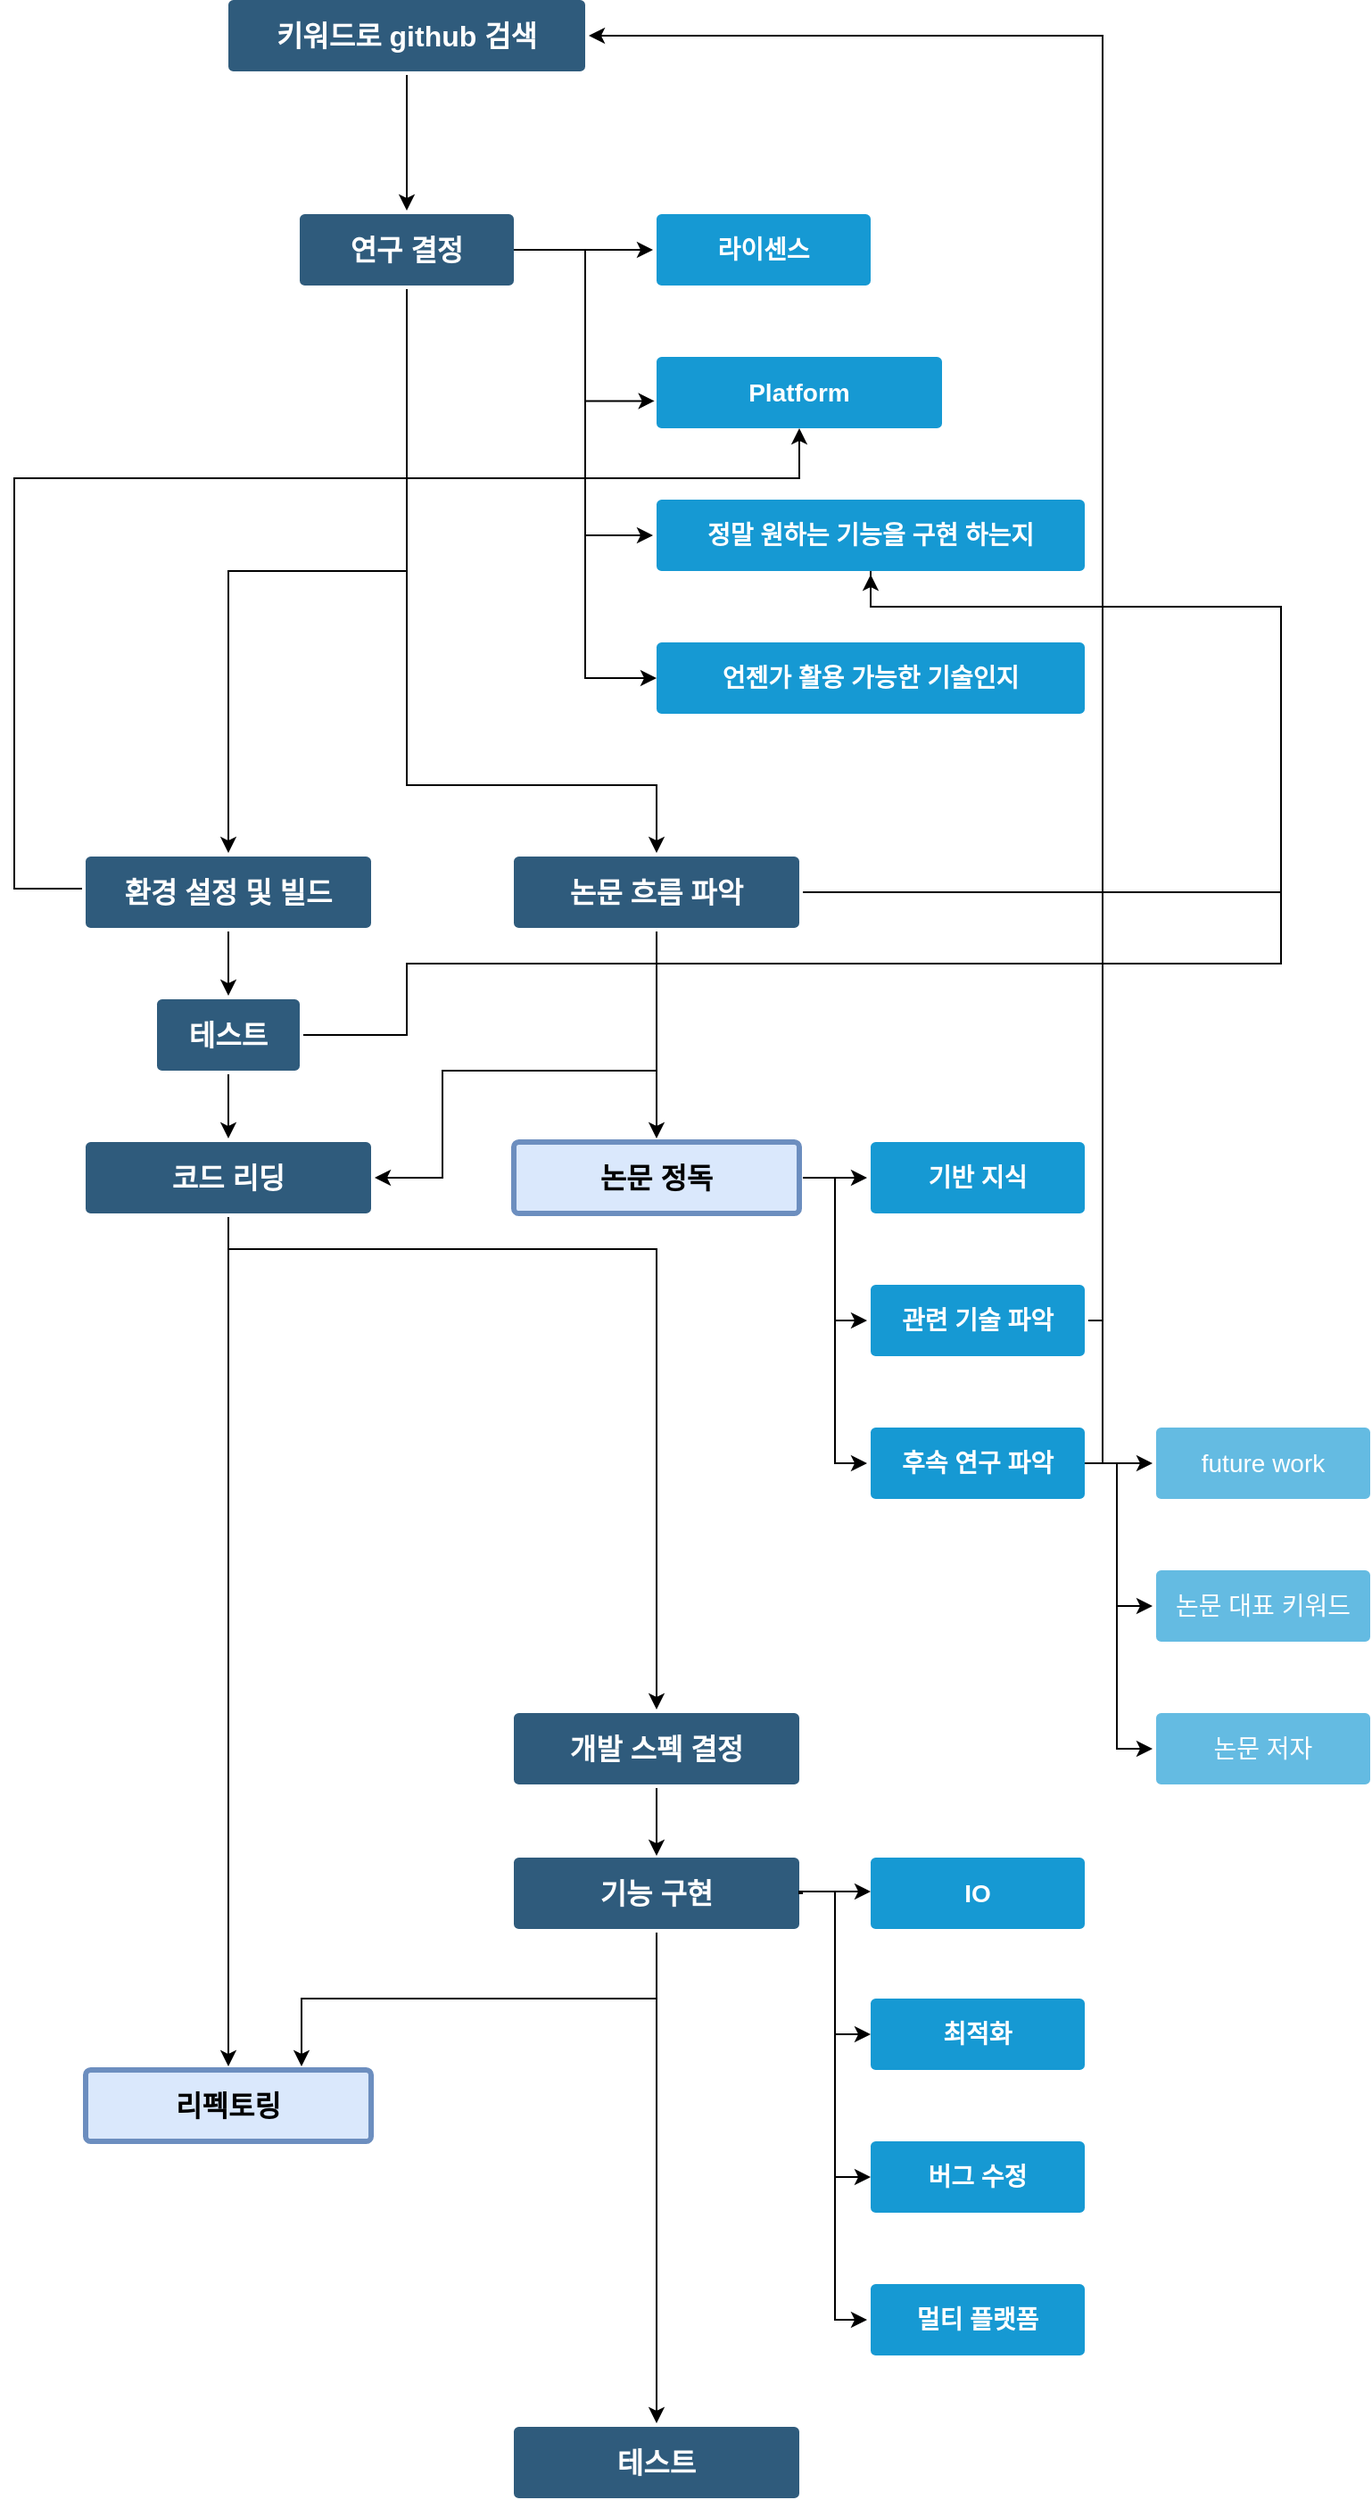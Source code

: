 <mxfile version="23.1.2" type="github">
  <diagram id="6a731a19-8d31-9384-78a2-239565b7b9f0" name="Page-1">
    <mxGraphModel dx="2440" dy="1292" grid="1" gridSize="10" guides="1" tooltips="1" connect="1" arrows="1" fold="1" page="1" pageScale="1" pageWidth="1169" pageHeight="827" background="none" math="0" shadow="0">
      <root>
        <mxCell id="0" />
        <mxCell id="1" parent="0" />
        <mxCell id="vm-wcpPuKyVr0mwxiMD0-1781" value="" style="edgeStyle=orthogonalEdgeStyle;rounded=0;orthogonalLoop=1;jettySize=auto;html=1;" edge="1" parent="1" source="1749" target="vm-wcpPuKyVr0mwxiMD0-1779">
          <mxGeometry relative="1" as="geometry">
            <Array as="points">
              <mxPoint x="500" y="270" />
              <mxPoint x="500" y="270" />
            </Array>
          </mxGeometry>
        </mxCell>
        <mxCell id="1749" value="키워드로 github 검색" style="rounded=1;whiteSpace=wrap;html=1;shadow=0;labelBackgroundColor=none;strokeColor=none;strokeWidth=3;fillColor=#2F5B7C;fontFamily=Helvetica;fontSize=16;fontColor=#FFFFFF;align=center;fontStyle=1;spacing=5;arcSize=7;perimeterSpacing=2;" parent="1" vertex="1">
          <mxGeometry x="400" y="160" width="200" height="40" as="geometry" />
        </mxCell>
        <mxCell id="1760" value="라이센스" style="rounded=1;whiteSpace=wrap;html=1;shadow=0;labelBackgroundColor=none;strokeColor=none;strokeWidth=3;fillColor=#1699d3;fontFamily=Helvetica;fontSize=14;fontColor=#FFFFFF;align=center;spacing=5;fontStyle=1;arcSize=7;perimeterSpacing=2;" parent="1" vertex="1">
          <mxGeometry x="640" y="280" width="120" height="40" as="geometry" />
        </mxCell>
        <mxCell id="1761" value="future work" style="rounded=1;whiteSpace=wrap;html=1;shadow=0;labelBackgroundColor=none;strokeColor=none;strokeWidth=3;fillColor=#64bbe2;fontFamily=Helvetica;fontSize=14;fontColor=#FFFFFF;align=center;spacing=5;arcSize=7;perimeterSpacing=2;" parent="1" vertex="1">
          <mxGeometry x="920" y="960" width="120" height="40" as="geometry" />
        </mxCell>
        <mxCell id="vm-wcpPuKyVr0mwxiMD0-1804" style="edgeStyle=orthogonalEdgeStyle;rounded=0;orthogonalLoop=1;jettySize=auto;html=1;exitX=1;exitY=0.5;exitDx=0;exitDy=0;entryX=0;entryY=0.5;entryDx=0;entryDy=0;" edge="1" parent="1" source="vm-wcpPuKyVr0mwxiMD0-1779" target="1760">
          <mxGeometry relative="1" as="geometry" />
        </mxCell>
        <mxCell id="vm-wcpPuKyVr0mwxiMD0-1812" style="edgeStyle=orthogonalEdgeStyle;rounded=0;orthogonalLoop=1;jettySize=auto;html=1;exitX=0.5;exitY=1;exitDx=0;exitDy=0;entryX=0.5;entryY=0;entryDx=0;entryDy=0;" edge="1" parent="1" source="vm-wcpPuKyVr0mwxiMD0-1779" target="vm-wcpPuKyVr0mwxiMD0-1792">
          <mxGeometry relative="1" as="geometry" />
        </mxCell>
        <mxCell id="vm-wcpPuKyVr0mwxiMD0-1779" value="연구 결정" style="rounded=1;whiteSpace=wrap;html=1;shadow=0;labelBackgroundColor=none;strokeColor=none;strokeWidth=3;fillColor=#2F5B7C;fontFamily=Helvetica;fontSize=16;fontColor=#FFFFFF;align=center;fontStyle=1;spacing=5;arcSize=7;perimeterSpacing=2;" vertex="1" parent="1">
          <mxGeometry x="440" y="280" width="120" height="40" as="geometry" />
        </mxCell>
        <mxCell id="vm-wcpPuKyVr0mwxiMD0-1782" value="Platform" style="rounded=1;whiteSpace=wrap;html=1;shadow=0;labelBackgroundColor=none;strokeColor=none;strokeWidth=3;fillColor=#1699d3;fontFamily=Helvetica;fontSize=14;fontColor=#FFFFFF;align=center;spacing=5;fontStyle=1;arcSize=7;perimeterSpacing=2;" vertex="1" parent="1">
          <mxGeometry x="640" y="360" width="160" height="40" as="geometry" />
        </mxCell>
        <mxCell id="vm-wcpPuKyVr0mwxiMD0-1783" value="정말 원하는 기능을 구현 하는지" style="rounded=1;whiteSpace=wrap;html=1;shadow=0;labelBackgroundColor=none;strokeColor=none;strokeWidth=3;fillColor=#1699d3;fontFamily=Helvetica;fontSize=14;fontColor=#FFFFFF;align=center;spacing=5;fontStyle=1;arcSize=7;perimeterSpacing=2;" vertex="1" parent="1">
          <mxGeometry x="640" y="440" width="240" height="40" as="geometry" />
        </mxCell>
        <mxCell id="vm-wcpPuKyVr0mwxiMD0-1785" value="언젠가 활용 가능한 기술인지" style="rounded=1;whiteSpace=wrap;html=1;shadow=0;labelBackgroundColor=none;strokeColor=none;strokeWidth=3;fillColor=#1699d3;fontFamily=Helvetica;fontSize=14;fontColor=#FFFFFF;align=center;spacing=5;fontStyle=1;arcSize=7;perimeterSpacing=2;" vertex="1" parent="1">
          <mxGeometry x="640" y="520" width="240" height="40" as="geometry" />
        </mxCell>
        <mxCell id="vm-wcpPuKyVr0mwxiMD0-1824" style="edgeStyle=orthogonalEdgeStyle;rounded=0;orthogonalLoop=1;jettySize=auto;html=1;exitX=1;exitY=0.5;exitDx=0;exitDy=0;entryX=0;entryY=0.5;entryDx=0;entryDy=0;" edge="1" parent="1" source="vm-wcpPuKyVr0mwxiMD0-1786" target="vm-wcpPuKyVr0mwxiMD0-1787">
          <mxGeometry relative="1" as="geometry" />
        </mxCell>
        <mxCell id="vm-wcpPuKyVr0mwxiMD0-1786" value="논문 정독" style="rounded=1;whiteSpace=wrap;html=1;shadow=0;labelBackgroundColor=none;strokeColor=#6c8ebf;strokeWidth=3;fillColor=#dae8fc;fontFamily=Helvetica;fontSize=16;align=center;fontStyle=1;spacing=5;arcSize=7;perimeterSpacing=2;" vertex="1" parent="1">
          <mxGeometry x="560" y="800" width="160" height="40" as="geometry" />
        </mxCell>
        <mxCell id="vm-wcpPuKyVr0mwxiMD0-1787" value="기반 지식" style="rounded=1;whiteSpace=wrap;html=1;shadow=0;labelBackgroundColor=none;strokeColor=none;strokeWidth=3;fillColor=#1699d3;fontFamily=Helvetica;fontSize=14;fontColor=#FFFFFF;align=center;spacing=5;fontStyle=1;arcSize=7;perimeterSpacing=2;" vertex="1" parent="1">
          <mxGeometry x="760" y="800" width="120" height="40" as="geometry" />
        </mxCell>
        <mxCell id="vm-wcpPuKyVr0mwxiMD0-1788" value="관련 기술 파악" style="rounded=1;whiteSpace=wrap;html=1;shadow=0;labelBackgroundColor=none;strokeColor=none;strokeWidth=3;fillColor=#1699d3;fontFamily=Helvetica;fontSize=14;fontColor=#FFFFFF;align=center;spacing=5;fontStyle=1;arcSize=7;perimeterSpacing=2;" vertex="1" parent="1">
          <mxGeometry x="760" y="880" width="120" height="40" as="geometry" />
        </mxCell>
        <mxCell id="vm-wcpPuKyVr0mwxiMD0-1841" style="edgeStyle=orthogonalEdgeStyle;rounded=0;orthogonalLoop=1;jettySize=auto;html=1;exitX=1;exitY=0.5;exitDx=0;exitDy=0;entryX=1;entryY=0.5;entryDx=0;entryDy=0;" edge="1" parent="1" source="vm-wcpPuKyVr0mwxiMD0-1789" target="1749">
          <mxGeometry relative="1" as="geometry">
            <mxPoint x="970" y="170" as="targetPoint" />
            <Array as="points">
              <mxPoint x="890" y="980" />
              <mxPoint x="890" y="180" />
            </Array>
          </mxGeometry>
        </mxCell>
        <mxCell id="vm-wcpPuKyVr0mwxiMD0-1789" value="후속 연구 파악" style="rounded=1;whiteSpace=wrap;html=1;shadow=0;labelBackgroundColor=none;strokeColor=none;strokeWidth=3;fillColor=#1699d3;fontFamily=Helvetica;fontSize=14;fontColor=#FFFFFF;align=center;spacing=5;fontStyle=1;arcSize=7;perimeterSpacing=2;" vertex="1" parent="1">
          <mxGeometry x="760" y="960" width="120" height="40" as="geometry" />
        </mxCell>
        <mxCell id="vm-wcpPuKyVr0mwxiMD0-1790" value="논문 대표 키워드" style="rounded=1;whiteSpace=wrap;html=1;shadow=0;labelBackgroundColor=none;strokeColor=none;strokeWidth=3;fillColor=#64bbe2;fontFamily=Helvetica;fontSize=14;fontColor=#FFFFFF;align=center;spacing=5;arcSize=7;perimeterSpacing=2;" vertex="1" parent="1">
          <mxGeometry x="920" y="1040" width="120" height="40" as="geometry" />
        </mxCell>
        <mxCell id="vm-wcpPuKyVr0mwxiMD0-1791" value="논문 저자" style="rounded=1;whiteSpace=wrap;html=1;shadow=0;labelBackgroundColor=none;strokeColor=none;strokeWidth=3;fillColor=#64bbe2;fontFamily=Helvetica;fontSize=14;fontColor=#FFFFFF;align=center;spacing=5;arcSize=7;perimeterSpacing=2;" vertex="1" parent="1">
          <mxGeometry x="920" y="1120" width="120" height="40" as="geometry" />
        </mxCell>
        <mxCell id="vm-wcpPuKyVr0mwxiMD0-1815" style="edgeStyle=orthogonalEdgeStyle;rounded=0;orthogonalLoop=1;jettySize=auto;html=1;exitX=0;exitY=0.5;exitDx=0;exitDy=0;entryX=0.5;entryY=1;entryDx=0;entryDy=0;" edge="1" parent="1">
          <mxGeometry relative="1" as="geometry">
            <mxPoint x="720" y="400" as="targetPoint" />
            <mxPoint x="318" y="658" as="sourcePoint" />
            <Array as="points">
              <mxPoint x="280" y="658" />
              <mxPoint x="280" y="428" />
              <mxPoint x="720" y="428" />
            </Array>
          </mxGeometry>
        </mxCell>
        <mxCell id="vm-wcpPuKyVr0mwxiMD0-1817" style="edgeStyle=orthogonalEdgeStyle;rounded=0;orthogonalLoop=1;jettySize=auto;html=1;exitX=0.5;exitY=1;exitDx=0;exitDy=0;entryX=0.5;entryY=0;entryDx=0;entryDy=0;" edge="1" parent="1" source="vm-wcpPuKyVr0mwxiMD0-1792" target="vm-wcpPuKyVr0mwxiMD0-1793">
          <mxGeometry relative="1" as="geometry" />
        </mxCell>
        <mxCell id="vm-wcpPuKyVr0mwxiMD0-1792" value="환경 설정 및 빌드" style="rounded=1;whiteSpace=wrap;html=1;shadow=0;labelBackgroundColor=none;strokeColor=none;strokeWidth=3;fillColor=#2F5B7C;fontFamily=Helvetica;fontSize=16;fontColor=#FFFFFF;align=center;fontStyle=1;spacing=5;arcSize=7;perimeterSpacing=2;" vertex="1" parent="1">
          <mxGeometry x="320" y="640" width="160" height="40" as="geometry" />
        </mxCell>
        <mxCell id="vm-wcpPuKyVr0mwxiMD0-1818" style="edgeStyle=orthogonalEdgeStyle;rounded=0;orthogonalLoop=1;jettySize=auto;html=1;exitX=0.5;exitY=1;exitDx=0;exitDy=0;" edge="1" parent="1" source="vm-wcpPuKyVr0mwxiMD0-1793" target="vm-wcpPuKyVr0mwxiMD0-1794">
          <mxGeometry relative="1" as="geometry" />
        </mxCell>
        <mxCell id="vm-wcpPuKyVr0mwxiMD0-1820" style="edgeStyle=orthogonalEdgeStyle;rounded=0;orthogonalLoop=1;jettySize=auto;html=1;exitX=1;exitY=0.5;exitDx=0;exitDy=0;endArrow=none;endFill=0;" edge="1" parent="1" source="vm-wcpPuKyVr0mwxiMD0-1793">
          <mxGeometry relative="1" as="geometry">
            <mxPoint x="760" y="480" as="targetPoint" />
            <Array as="points">
              <mxPoint x="500" y="740" />
              <mxPoint x="500" y="700" />
              <mxPoint x="990" y="700" />
              <mxPoint x="990" y="500" />
              <mxPoint x="760" y="500" />
            </Array>
          </mxGeometry>
        </mxCell>
        <mxCell id="vm-wcpPuKyVr0mwxiMD0-1793" value="테스트" style="rounded=1;whiteSpace=wrap;html=1;shadow=0;labelBackgroundColor=none;strokeColor=none;strokeWidth=3;fillColor=#2F5B7C;fontFamily=Helvetica;fontSize=16;fontColor=#FFFFFF;align=center;fontStyle=1;spacing=5;arcSize=7;perimeterSpacing=2;" vertex="1" parent="1">
          <mxGeometry x="360" y="720" width="80" height="40" as="geometry" />
        </mxCell>
        <mxCell id="vm-wcpPuKyVr0mwxiMD0-1819" style="edgeStyle=orthogonalEdgeStyle;rounded=0;orthogonalLoop=1;jettySize=auto;html=1;exitX=0.5;exitY=1;exitDx=0;exitDy=0;entryX=0.5;entryY=0;entryDx=0;entryDy=0;" edge="1" parent="1" source="vm-wcpPuKyVr0mwxiMD0-1794" target="vm-wcpPuKyVr0mwxiMD0-1795">
          <mxGeometry relative="1" as="geometry" />
        </mxCell>
        <mxCell id="vm-wcpPuKyVr0mwxiMD0-1831" style="edgeStyle=orthogonalEdgeStyle;rounded=0;orthogonalLoop=1;jettySize=auto;html=1;exitX=0.5;exitY=1;exitDx=0;exitDy=0;entryX=0.5;entryY=0;entryDx=0;entryDy=0;" edge="1" parent="1" source="vm-wcpPuKyVr0mwxiMD0-1794" target="vm-wcpPuKyVr0mwxiMD0-1796">
          <mxGeometry relative="1" as="geometry">
            <Array as="points">
              <mxPoint x="400" y="860" />
              <mxPoint x="640" y="860" />
            </Array>
          </mxGeometry>
        </mxCell>
        <mxCell id="vm-wcpPuKyVr0mwxiMD0-1794" value="코드 리딩" style="rounded=1;whiteSpace=wrap;html=1;shadow=0;labelBackgroundColor=none;strokeColor=none;strokeWidth=3;fillColor=#2F5B7C;fontFamily=Helvetica;fontSize=16;fontColor=#FFFFFF;align=center;fontStyle=1;spacing=5;arcSize=7;perimeterSpacing=2;" vertex="1" parent="1">
          <mxGeometry x="320" y="800" width="160" height="40" as="geometry" />
        </mxCell>
        <mxCell id="vm-wcpPuKyVr0mwxiMD0-1795" value="리펙토링" style="rounded=1;whiteSpace=wrap;html=1;shadow=0;labelBackgroundColor=none;strokeColor=#6c8ebf;strokeWidth=3;fillColor=#dae8fc;fontFamily=Helvetica;fontSize=16;align=center;fontStyle=1;spacing=5;arcSize=7;perimeterSpacing=2;" vertex="1" parent="1">
          <mxGeometry x="320" y="1320" width="160" height="40" as="geometry" />
        </mxCell>
        <mxCell id="vm-wcpPuKyVr0mwxiMD0-1833" style="edgeStyle=orthogonalEdgeStyle;rounded=0;orthogonalLoop=1;jettySize=auto;html=1;exitX=0.5;exitY=1;exitDx=0;exitDy=0;" edge="1" parent="1" source="vm-wcpPuKyVr0mwxiMD0-1796">
          <mxGeometry relative="1" as="geometry">
            <mxPoint x="640" y="1200" as="targetPoint" />
          </mxGeometry>
        </mxCell>
        <mxCell id="vm-wcpPuKyVr0mwxiMD0-1796" value="개발 스펙 결정" style="rounded=1;whiteSpace=wrap;html=1;shadow=0;labelBackgroundColor=none;strokeColor=none;strokeWidth=3;fillColor=#2F5B7C;fontFamily=Helvetica;fontSize=16;fontColor=#FFFFFF;align=center;fontStyle=1;spacing=5;arcSize=7;perimeterSpacing=2;" vertex="1" parent="1">
          <mxGeometry x="560" y="1120" width="160" height="40" as="geometry" />
        </mxCell>
        <mxCell id="vm-wcpPuKyVr0mwxiMD0-1834" style="edgeStyle=orthogonalEdgeStyle;rounded=0;orthogonalLoop=1;jettySize=auto;html=1;exitX=0.5;exitY=1;exitDx=0;exitDy=0;" edge="1" parent="1" source="vm-wcpPuKyVr0mwxiMD0-1797" target="vm-wcpPuKyVr0mwxiMD0-1802">
          <mxGeometry relative="1" as="geometry" />
        </mxCell>
        <mxCell id="vm-wcpPuKyVr0mwxiMD0-1845" style="edgeStyle=orthogonalEdgeStyle;rounded=0;orthogonalLoop=1;jettySize=auto;html=1;exitX=0.5;exitY=1;exitDx=0;exitDy=0;entryX=0.75;entryY=0;entryDx=0;entryDy=0;" edge="1" parent="1" source="vm-wcpPuKyVr0mwxiMD0-1797" target="vm-wcpPuKyVr0mwxiMD0-1795">
          <mxGeometry relative="1" as="geometry">
            <Array as="points">
              <mxPoint x="640" y="1280" />
              <mxPoint x="441" y="1280" />
            </Array>
          </mxGeometry>
        </mxCell>
        <mxCell id="vm-wcpPuKyVr0mwxiMD0-1797" value="기능 구현" style="rounded=1;whiteSpace=wrap;html=1;shadow=0;labelBackgroundColor=none;strokeColor=none;strokeWidth=3;fillColor=#2F5B7C;fontFamily=Helvetica;fontSize=16;fontColor=#FFFFFF;align=center;fontStyle=1;spacing=5;arcSize=7;perimeterSpacing=2;" vertex="1" parent="1">
          <mxGeometry x="560" y="1201" width="160" height="40" as="geometry" />
        </mxCell>
        <mxCell id="vm-wcpPuKyVr0mwxiMD0-1798" value="IO" style="rounded=1;whiteSpace=wrap;html=1;shadow=0;labelBackgroundColor=none;strokeColor=none;strokeWidth=3;fillColor=#1699d3;fontFamily=Helvetica;fontSize=14;fontColor=#FFFFFF;align=center;spacing=5;fontStyle=1;arcSize=7;perimeterSpacing=2;" vertex="1" parent="1">
          <mxGeometry x="760" y="1201" width="120" height="40" as="geometry" />
        </mxCell>
        <mxCell id="vm-wcpPuKyVr0mwxiMD0-1799" value="최적화" style="rounded=1;whiteSpace=wrap;html=1;shadow=0;labelBackgroundColor=none;strokeColor=none;strokeWidth=3;fillColor=#1699d3;fontFamily=Helvetica;fontSize=14;fontColor=#FFFFFF;align=center;spacing=5;fontStyle=1;arcSize=7;perimeterSpacing=2;" vertex="1" parent="1">
          <mxGeometry x="760" y="1280" width="120" height="40" as="geometry" />
        </mxCell>
        <mxCell id="vm-wcpPuKyVr0mwxiMD0-1800" value="버그 수정" style="rounded=1;whiteSpace=wrap;html=1;shadow=0;labelBackgroundColor=none;strokeColor=none;strokeWidth=3;fillColor=#1699d3;fontFamily=Helvetica;fontSize=14;fontColor=#FFFFFF;align=center;spacing=5;fontStyle=1;arcSize=7;perimeterSpacing=2;" vertex="1" parent="1">
          <mxGeometry x="760" y="1360" width="120" height="40" as="geometry" />
        </mxCell>
        <mxCell id="vm-wcpPuKyVr0mwxiMD0-1801" value="멀티 플랫폼" style="rounded=1;whiteSpace=wrap;html=1;shadow=0;labelBackgroundColor=none;strokeColor=none;strokeWidth=3;fillColor=#1699d3;fontFamily=Helvetica;fontSize=14;fontColor=#FFFFFF;align=center;spacing=5;fontStyle=1;arcSize=7;perimeterSpacing=2;" vertex="1" parent="1">
          <mxGeometry x="760" y="1440" width="120" height="40" as="geometry" />
        </mxCell>
        <mxCell id="vm-wcpPuKyVr0mwxiMD0-1802" value="테스트" style="rounded=1;whiteSpace=wrap;html=1;shadow=0;labelBackgroundColor=none;strokeColor=none;strokeWidth=3;fillColor=#2F5B7C;fontFamily=Helvetica;fontSize=16;fontColor=#FFFFFF;align=center;fontStyle=1;spacing=5;arcSize=7;perimeterSpacing=2;" vertex="1" parent="1">
          <mxGeometry x="560" y="1520" width="160" height="40" as="geometry" />
        </mxCell>
        <mxCell id="vm-wcpPuKyVr0mwxiMD0-1806" style="edgeStyle=orthogonalEdgeStyle;rounded=0;orthogonalLoop=1;jettySize=auto;html=1;exitX=1;exitY=0.5;exitDx=0;exitDy=0;entryX=0.005;entryY=0.607;entryDx=0;entryDy=0;entryPerimeter=0;" edge="1" parent="1" source="vm-wcpPuKyVr0mwxiMD0-1779" target="vm-wcpPuKyVr0mwxiMD0-1782">
          <mxGeometry relative="1" as="geometry">
            <Array as="points">
              <mxPoint x="600" y="300" />
              <mxPoint x="600" y="385" />
            </Array>
          </mxGeometry>
        </mxCell>
        <mxCell id="vm-wcpPuKyVr0mwxiMD0-1814" style="edgeStyle=orthogonalEdgeStyle;rounded=0;orthogonalLoop=1;jettySize=auto;html=1;exitX=1;exitY=0.5;exitDx=0;exitDy=0;entryX=0.5;entryY=1;entryDx=0;entryDy=0;" edge="1" parent="1" source="vm-wcpPuKyVr0mwxiMD0-1808" target="vm-wcpPuKyVr0mwxiMD0-1783">
          <mxGeometry relative="1" as="geometry">
            <mxPoint x="970" y="660" as="targetPoint" />
            <Array as="points">
              <mxPoint x="990" y="660" />
              <mxPoint x="990" y="500" />
              <mxPoint x="760" y="500" />
            </Array>
          </mxGeometry>
        </mxCell>
        <mxCell id="vm-wcpPuKyVr0mwxiMD0-1823" style="edgeStyle=orthogonalEdgeStyle;rounded=0;orthogonalLoop=1;jettySize=auto;html=1;exitX=0.5;exitY=1;exitDx=0;exitDy=0;entryX=0.5;entryY=0;entryDx=0;entryDy=0;" edge="1" parent="1" source="vm-wcpPuKyVr0mwxiMD0-1808" target="vm-wcpPuKyVr0mwxiMD0-1786">
          <mxGeometry relative="1" as="geometry" />
        </mxCell>
        <mxCell id="vm-wcpPuKyVr0mwxiMD0-1832" style="edgeStyle=orthogonalEdgeStyle;rounded=0;orthogonalLoop=1;jettySize=auto;html=1;exitX=0.5;exitY=1;exitDx=0;exitDy=0;entryX=1;entryY=0.5;entryDx=0;entryDy=0;" edge="1" parent="1" source="vm-wcpPuKyVr0mwxiMD0-1808" target="vm-wcpPuKyVr0mwxiMD0-1794">
          <mxGeometry relative="1" as="geometry">
            <Array as="points">
              <mxPoint x="640" y="760" />
              <mxPoint x="520" y="760" />
              <mxPoint x="520" y="820" />
            </Array>
          </mxGeometry>
        </mxCell>
        <mxCell id="vm-wcpPuKyVr0mwxiMD0-1808" value="논문 흐름 파악" style="rounded=1;whiteSpace=wrap;html=1;shadow=0;labelBackgroundColor=none;strokeColor=none;strokeWidth=3;fillColor=#2F5B7C;fontFamily=Helvetica;fontSize=16;fontColor=#FFFFFF;align=center;fontStyle=1;spacing=5;arcSize=7;perimeterSpacing=2;" vertex="1" parent="1">
          <mxGeometry x="560" y="640" width="160" height="40" as="geometry" />
        </mxCell>
        <mxCell id="vm-wcpPuKyVr0mwxiMD0-1810" style="edgeStyle=orthogonalEdgeStyle;rounded=0;orthogonalLoop=1;jettySize=auto;html=1;exitX=1;exitY=0.5;exitDx=0;exitDy=0;entryX=0;entryY=0.5;entryDx=0;entryDy=0;" edge="1" parent="1" source="vm-wcpPuKyVr0mwxiMD0-1779" target="vm-wcpPuKyVr0mwxiMD0-1783">
          <mxGeometry relative="1" as="geometry">
            <mxPoint x="572" y="310" as="sourcePoint" />
            <mxPoint x="649" y="395" as="targetPoint" />
            <Array as="points">
              <mxPoint x="600" y="300" />
              <mxPoint x="600" y="460" />
            </Array>
          </mxGeometry>
        </mxCell>
        <mxCell id="vm-wcpPuKyVr0mwxiMD0-1811" style="edgeStyle=orthogonalEdgeStyle;rounded=0;orthogonalLoop=1;jettySize=auto;html=1;entryX=0;entryY=0.5;entryDx=0;entryDy=0;" edge="1" parent="1">
          <mxGeometry relative="1" as="geometry">
            <mxPoint x="560" y="300" as="sourcePoint" />
            <mxPoint x="640" y="540" as="targetPoint" />
            <Array as="points">
              <mxPoint x="600" y="300" />
              <mxPoint x="600" y="540" />
            </Array>
          </mxGeometry>
        </mxCell>
        <mxCell id="vm-wcpPuKyVr0mwxiMD0-1813" style="edgeStyle=orthogonalEdgeStyle;rounded=0;orthogonalLoop=1;jettySize=auto;html=1;entryX=0.5;entryY=0;entryDx=0;entryDy=0;exitX=0.5;exitY=1;exitDx=0;exitDy=0;" edge="1" parent="1" source="vm-wcpPuKyVr0mwxiMD0-1779" target="vm-wcpPuKyVr0mwxiMD0-1808">
          <mxGeometry relative="1" as="geometry">
            <mxPoint x="510" y="330" as="sourcePoint" />
            <mxPoint x="410" y="648" as="targetPoint" />
            <Array as="points">
              <mxPoint x="500" y="600" />
              <mxPoint x="640" y="600" />
            </Array>
          </mxGeometry>
        </mxCell>
        <mxCell id="vm-wcpPuKyVr0mwxiMD0-1825" style="edgeStyle=orthogonalEdgeStyle;rounded=0;orthogonalLoop=1;jettySize=auto;html=1;exitX=1;exitY=0.5;exitDx=0;exitDy=0;entryX=0;entryY=0.5;entryDx=0;entryDy=0;" edge="1" parent="1" source="vm-wcpPuKyVr0mwxiMD0-1786" target="vm-wcpPuKyVr0mwxiMD0-1788">
          <mxGeometry relative="1" as="geometry">
            <mxPoint x="732" y="830" as="sourcePoint" />
            <mxPoint x="768" y="830" as="targetPoint" />
            <Array as="points">
              <mxPoint x="740" y="820" />
              <mxPoint x="740" y="900" />
            </Array>
          </mxGeometry>
        </mxCell>
        <mxCell id="vm-wcpPuKyVr0mwxiMD0-1826" style="edgeStyle=orthogonalEdgeStyle;rounded=0;orthogonalLoop=1;jettySize=auto;html=1;exitX=1;exitY=0.5;exitDx=0;exitDy=0;entryX=0;entryY=0.5;entryDx=0;entryDy=0;" edge="1" parent="1" source="vm-wcpPuKyVr0mwxiMD0-1786" target="vm-wcpPuKyVr0mwxiMD0-1789">
          <mxGeometry relative="1" as="geometry">
            <mxPoint x="732" y="830" as="sourcePoint" />
            <mxPoint x="768" y="910" as="targetPoint" />
            <Array as="points">
              <mxPoint x="740" y="820" />
              <mxPoint x="740" y="980" />
            </Array>
          </mxGeometry>
        </mxCell>
        <mxCell id="vm-wcpPuKyVr0mwxiMD0-1827" style="edgeStyle=orthogonalEdgeStyle;rounded=0;orthogonalLoop=1;jettySize=auto;html=1;exitX=1;exitY=0.5;exitDx=0;exitDy=0;entryX=0;entryY=0.5;entryDx=0;entryDy=0;" edge="1" parent="1" target="1761">
          <mxGeometry relative="1" as="geometry">
            <mxPoint x="880" y="980" as="sourcePoint" />
            <mxPoint x="916" y="980" as="targetPoint" />
          </mxGeometry>
        </mxCell>
        <mxCell id="vm-wcpPuKyVr0mwxiMD0-1828" style="edgeStyle=orthogonalEdgeStyle;rounded=0;orthogonalLoop=1;jettySize=auto;html=1;exitX=1;exitY=0.5;exitDx=0;exitDy=0;entryX=0;entryY=0.5;entryDx=0;entryDy=0;" edge="1" parent="1" target="vm-wcpPuKyVr0mwxiMD0-1790">
          <mxGeometry relative="1" as="geometry">
            <mxPoint x="880" y="980" as="sourcePoint" />
            <mxPoint x="916" y="1060" as="targetPoint" />
            <Array as="points">
              <mxPoint x="898" y="980" />
              <mxPoint x="898" y="1060" />
            </Array>
          </mxGeometry>
        </mxCell>
        <mxCell id="vm-wcpPuKyVr0mwxiMD0-1829" style="edgeStyle=orthogonalEdgeStyle;rounded=0;orthogonalLoop=1;jettySize=auto;html=1;exitX=1;exitY=0.5;exitDx=0;exitDy=0;entryX=0;entryY=0.5;entryDx=0;entryDy=0;" edge="1" parent="1" target="vm-wcpPuKyVr0mwxiMD0-1791">
          <mxGeometry relative="1" as="geometry">
            <mxPoint x="880" y="980" as="sourcePoint" />
            <mxPoint x="916" y="1140" as="targetPoint" />
            <Array as="points">
              <mxPoint x="898" y="980" />
              <mxPoint x="898" y="1140" />
            </Array>
          </mxGeometry>
        </mxCell>
        <mxCell id="vm-wcpPuKyVr0mwxiMD0-1837" style="edgeStyle=orthogonalEdgeStyle;rounded=0;orthogonalLoop=1;jettySize=auto;html=1;exitX=1;exitY=0.5;exitDx=0;exitDy=0;entryX=0;entryY=0.5;entryDx=0;entryDy=0;" edge="1" parent="1">
          <mxGeometry relative="1" as="geometry">
            <mxPoint x="722" y="1220" as="sourcePoint" />
            <mxPoint x="760" y="1220" as="targetPoint" />
          </mxGeometry>
        </mxCell>
        <mxCell id="vm-wcpPuKyVr0mwxiMD0-1838" style="edgeStyle=orthogonalEdgeStyle;rounded=0;orthogonalLoop=1;jettySize=auto;html=1;exitX=1;exitY=0.5;exitDx=0;exitDy=0;entryX=0;entryY=0.5;entryDx=0;entryDy=0;" edge="1" parent="1">
          <mxGeometry relative="1" as="geometry">
            <mxPoint x="722" y="1220" as="sourcePoint" />
            <mxPoint x="760" y="1300" as="targetPoint" />
            <Array as="points">
              <mxPoint x="740" y="1220" />
              <mxPoint x="740" y="1300" />
            </Array>
          </mxGeometry>
        </mxCell>
        <mxCell id="vm-wcpPuKyVr0mwxiMD0-1839" style="edgeStyle=orthogonalEdgeStyle;rounded=0;orthogonalLoop=1;jettySize=auto;html=1;exitX=1;exitY=0.5;exitDx=0;exitDy=0;entryX=0;entryY=0.5;entryDx=0;entryDy=0;" edge="1" parent="1">
          <mxGeometry relative="1" as="geometry">
            <mxPoint x="722" y="1220" as="sourcePoint" />
            <mxPoint x="760" y="1380" as="targetPoint" />
            <Array as="points">
              <mxPoint x="740" y="1220" />
              <mxPoint x="740" y="1380" />
            </Array>
          </mxGeometry>
        </mxCell>
        <mxCell id="vm-wcpPuKyVr0mwxiMD0-1840" style="edgeStyle=orthogonalEdgeStyle;rounded=0;orthogonalLoop=1;jettySize=auto;html=1;exitX=1;exitY=0.5;exitDx=0;exitDy=0;entryX=0;entryY=0.5;entryDx=0;entryDy=0;" edge="1" parent="1" source="vm-wcpPuKyVr0mwxiMD0-1797">
          <mxGeometry relative="1" as="geometry">
            <mxPoint x="720" y="1300" as="sourcePoint" />
            <mxPoint x="758" y="1460" as="targetPoint" />
            <Array as="points">
              <mxPoint x="720" y="1221" />
              <mxPoint x="720" y="1220" />
              <mxPoint x="740" y="1220" />
              <mxPoint x="740" y="1460" />
            </Array>
          </mxGeometry>
        </mxCell>
        <mxCell id="vm-wcpPuKyVr0mwxiMD0-1843" style="edgeStyle=orthogonalEdgeStyle;rounded=0;orthogonalLoop=1;jettySize=auto;html=1;exitX=1;exitY=0.5;exitDx=0;exitDy=0;entryX=1;entryY=0.5;entryDx=0;entryDy=0;endArrow=none;endFill=0;" edge="1" parent="1" source="vm-wcpPuKyVr0mwxiMD0-1788">
          <mxGeometry relative="1" as="geometry">
            <mxPoint x="620" y="180.03" as="targetPoint" />
            <mxPoint x="900" y="980.03" as="sourcePoint" />
            <Array as="points">
              <mxPoint x="890" y="900" />
              <mxPoint x="890" y="180" />
            </Array>
          </mxGeometry>
        </mxCell>
      </root>
    </mxGraphModel>
  </diagram>
</mxfile>
